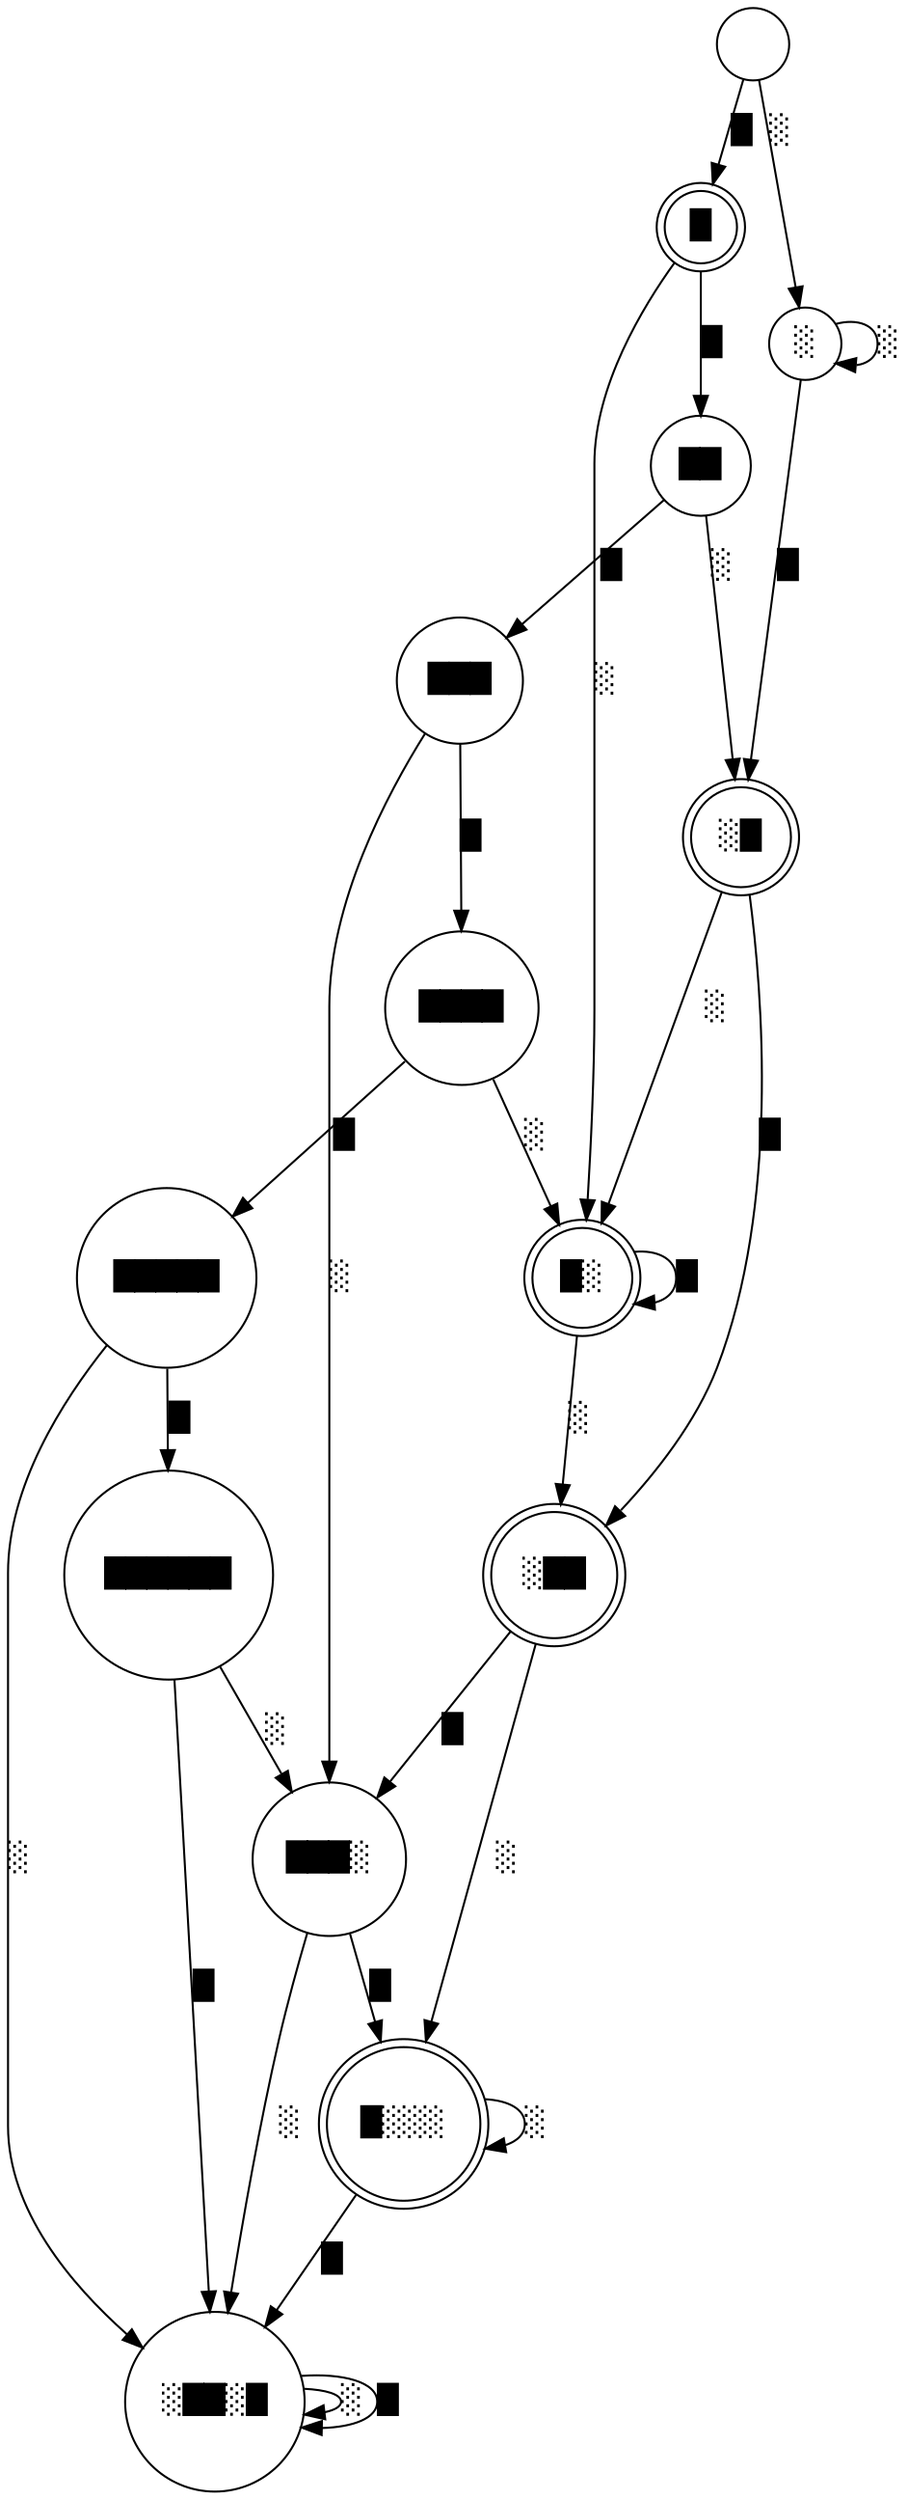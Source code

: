 digraph {
    0 [ label = "░██" shape="doublecircle" ]
    1 [ label = "█░" shape="doublecircle" ]
    2 [ label = "█" shape="doublecircle" ]
    3 [ label = "███" shape="circle" ]
    4 [ label = "███░" shape="circle" ]
    5 [ label = "░" shape="circle" ]
    6 [ label = "█░░░" shape="doublecircle" ]
    7 [ label = "█████" shape="circle" ]
    8 [ label = "" shape="circle" ]
    9 [ label = "████" shape="circle" ]
    10 [ label = "██████" shape="circle" ]
    11 [ label = "░██░█" shape="circle" ]
    12 [ label = "██" shape="circle" ]
    13 [ label = "░█" shape="doublecircle" ]
    0 -> 6 [ label = "░" ]
    0 -> 4 [ label = "█" ]
    1 -> 0 [ label = "░" ]
    1 -> 1 [ label = "█" ]
    2 -> 1 [ label = "░" ]
    2 -> 12 [ label = "█" ]
    3 -> 4 [ label = "░" ]
    3 -> 9 [ label = "█" ]
    4 -> 11 [ label = "░" ]
    4 -> 6 [ label = "█" ]
    5 -> 5 [ label = "░" ]
    5 -> 13 [ label = "█" ]
    6 -> 6 [ label = "░" ]
    6 -> 11 [ label = "█" ]
    7 -> 11 [ label = "░" ]
    7 -> 10 [ label = "█" ]
    8 -> 5 [ label = "░" ]
    8 -> 2 [ label = "█" ]
    9 -> 1 [ label = "░" ]
    9 -> 7 [ label = "█" ]
    10 -> 4 [ label = "░" ]
    10 -> 11 [ label = "█" ]
    11 -> 11 [ label = "░" ]
    11 -> 11 [ label = "█" ]
    12 -> 13 [ label = "░" ]
    12 -> 3 [ label = "█" ]
    13 -> 1 [ label = "░" ]
    13 -> 0 [ label = "█" ]
}
